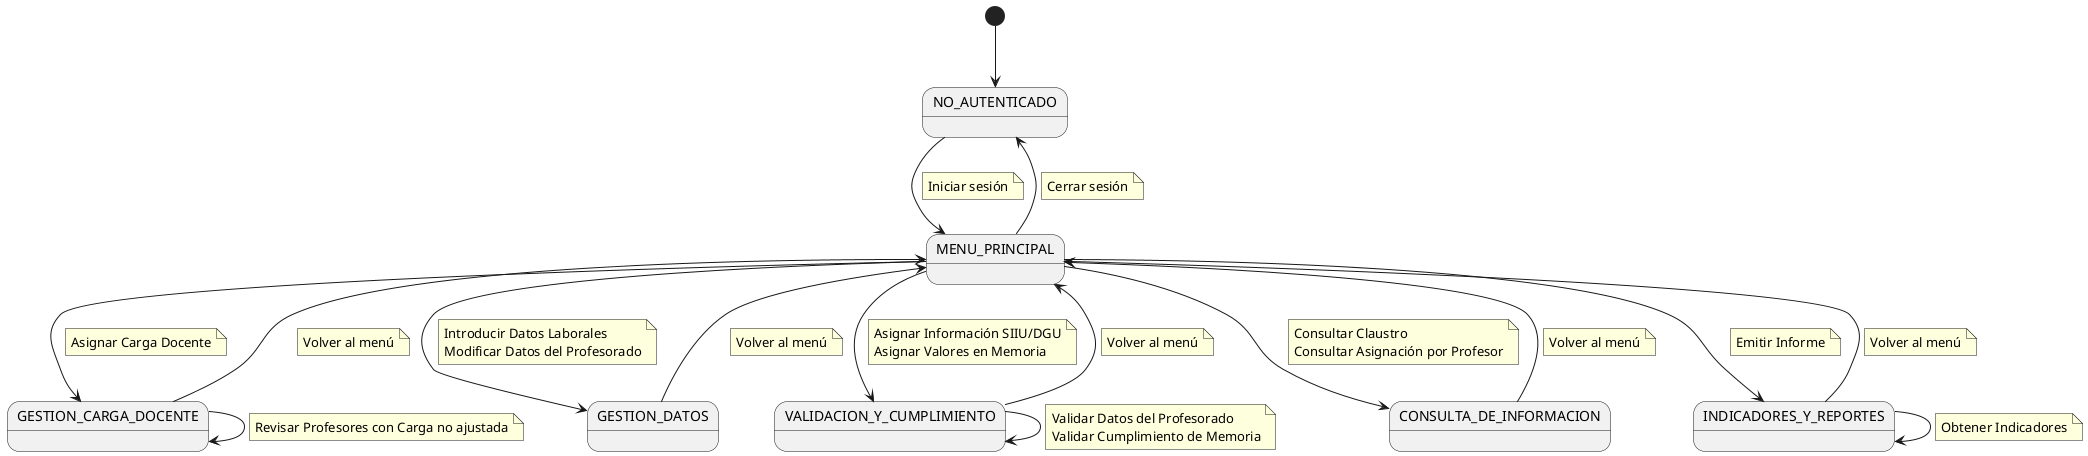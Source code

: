 @startuml
state "NO_AUTENTICADO" as NoAuth
state "MENU_PRINCIPAL" as Menu
state "GESTION_CARGA_DOCENTE" as Car
state "GESTION_DATOS" as Dat
state "VALIDACION_Y_CUMPLIMIENTO" as Val
state "CONSULTA_DE_INFORMACION" as Inf
state "INDICADORES_Y_REPORTES" as Ind

[*] --> NoAuth

NoAuth --> Menu
note on link
    Iniciar sesión
end note

Menu --> Car
note on link
  Asignar Carga Docente
end note

Menu --> Dat
note on link
  Introducir Datos Laborales
  Modificar Datos del Profesorado
end note

Menu --> Val
note on link
  Asignar Información SIIU/DGU
  Asignar Valores en Memoria
end note

Menu --> Inf
note on link
  Consultar Claustro
  Consultar Asignación por Profesor
end note

Menu --> Ind
note on link
  Emitir Informe
end note

Car --> Car
note on link
  Revisar Profesores con Carga no ajustada
end note

Val --> Val
note on link
  Validar Datos del Profesorado
  Validar Cumplimiento de Memoria
end note

Ind --> Ind
note on link
  Obtener Indicadores
end note

Car --> Menu
note on link
    Volver al menú
end note

Dat --> Menu
note on link
    Volver al menú
end note

Val --> Menu
note on link
    Volver al menú
end note

Inf --> Menu
note on link
    Volver al menú
end note

Ind --> Menu
note on link
    Volver al menú
end note

Menu --> NoAuth
note on link
    Cerrar sesión
end note
@enduml